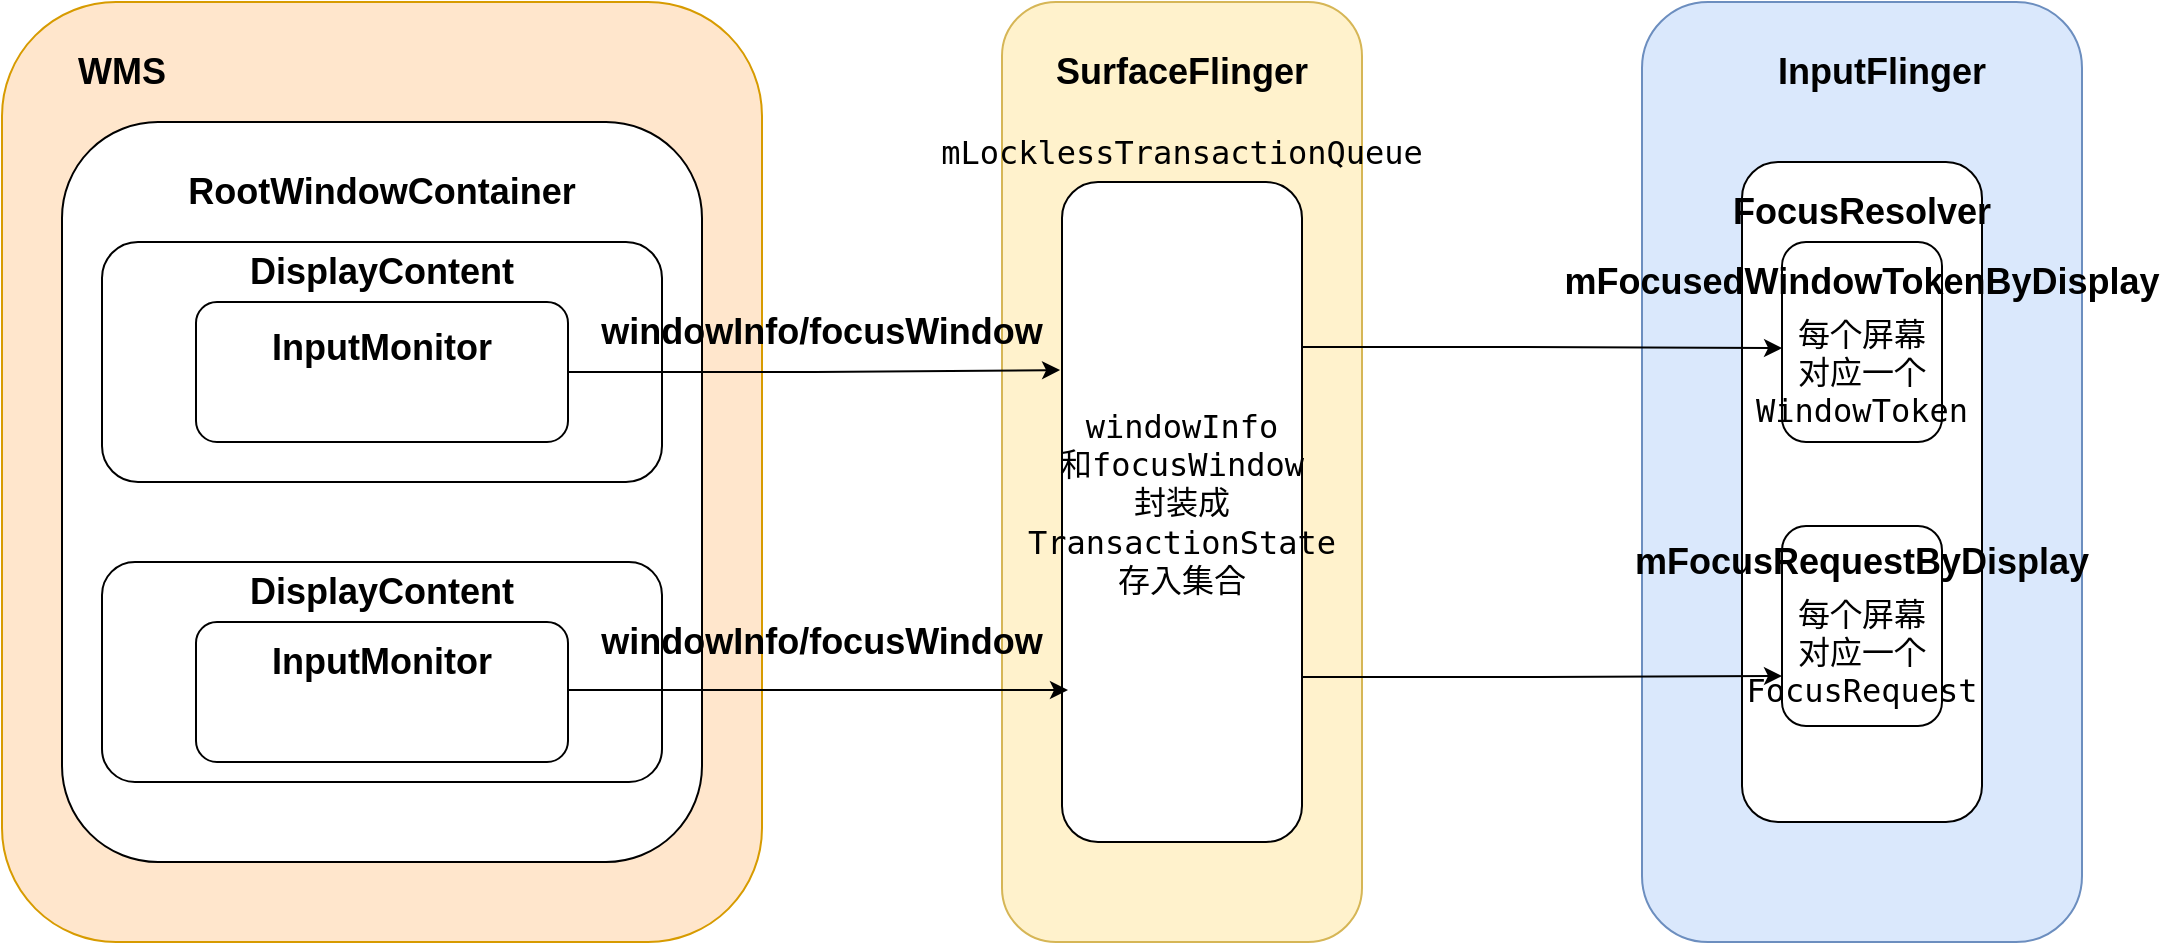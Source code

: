 <mxfile version="25.0.3">
  <diagram name="第 1 页" id="wuffYNCdtXBAXJ_kR7Sy">
    <mxGraphModel dx="2074" dy="1051" grid="1" gridSize="10" guides="1" tooltips="1" connect="1" arrows="1" fold="1" page="1" pageScale="1" pageWidth="827" pageHeight="1169" math="0" shadow="0">
      <root>
        <mxCell id="0" />
        <mxCell id="1" parent="0" />
        <mxCell id="uQv0-Gy8HcvcPN8NiD0A-1" value="" style="rounded=1;whiteSpace=wrap;html=1;glass=0;fillColor=#ffe6cc;strokeColor=#d79b00;" parent="1" vertex="1">
          <mxGeometry x="150" y="250" width="380" height="470" as="geometry" />
        </mxCell>
        <mxCell id="uQv0-Gy8HcvcPN8NiD0A-2" value="&lt;b&gt;&lt;font style=&quot;font-size: 18px;&quot;&gt;WMS&lt;/font&gt;&lt;/b&gt;" style="text;align=center;html=1;verticalAlign=middle;whiteSpace=wrap;rounded=0;" parent="1" vertex="1">
          <mxGeometry x="180" y="270" width="60" height="30" as="geometry" />
        </mxCell>
        <mxCell id="uQv0-Gy8HcvcPN8NiD0A-3" value="" style="rounded=1;whiteSpace=wrap;html=1;" parent="1" vertex="1">
          <mxGeometry x="180" y="310" width="320" height="370" as="geometry" />
        </mxCell>
        <mxCell id="uQv0-Gy8HcvcPN8NiD0A-5" value="&lt;b&gt;&lt;font style=&quot;font-size: 18px;&quot;&gt;RootWindowContainer&lt;/font&gt;&lt;/b&gt;" style="text;align=center;html=1;verticalAlign=middle;whiteSpace=wrap;rounded=0;" parent="1" vertex="1">
          <mxGeometry x="310" y="330" width="60" height="30" as="geometry" />
        </mxCell>
        <mxCell id="uQv0-Gy8HcvcPN8NiD0A-7" value="" style="rounded=1;whiteSpace=wrap;html=1;" parent="1" vertex="1">
          <mxGeometry x="200" y="370" width="280" height="120" as="geometry" />
        </mxCell>
        <mxCell id="uQv0-Gy8HcvcPN8NiD0A-8" value="&lt;b&gt;&lt;font style=&quot;font-size: 18px;&quot;&gt;DisplayContent&lt;/font&gt;&lt;/b&gt;" style="text;align=center;html=1;verticalAlign=middle;whiteSpace=wrap;rounded=0;" parent="1" vertex="1">
          <mxGeometry x="310" y="370" width="60" height="30" as="geometry" />
        </mxCell>
        <mxCell id="uQv0-Gy8HcvcPN8NiD0A-9" value="" style="rounded=1;whiteSpace=wrap;html=1;" parent="1" vertex="1">
          <mxGeometry x="200" y="530" width="280" height="110" as="geometry" />
        </mxCell>
        <mxCell id="uQv0-Gy8HcvcPN8NiD0A-10" value="&lt;b&gt;&lt;font style=&quot;font-size: 18px;&quot;&gt;DisplayContent&lt;/font&gt;&lt;/b&gt;" style="text;align=center;html=1;verticalAlign=middle;whiteSpace=wrap;rounded=0;" parent="1" vertex="1">
          <mxGeometry x="310" y="530" width="60" height="30" as="geometry" />
        </mxCell>
        <mxCell id="uQv0-Gy8HcvcPN8NiD0A-13" value="" style="rounded=1;whiteSpace=wrap;html=1;" parent="1" vertex="1">
          <mxGeometry x="247" y="400" width="186" height="70" as="geometry" />
        </mxCell>
        <mxCell id="uQv0-Gy8HcvcPN8NiD0A-14" value="&lt;b&gt;&lt;font style=&quot;font-size: 18px;&quot;&gt;InputMonitor&lt;/font&gt;&lt;/b&gt;" style="text;align=center;html=1;verticalAlign=middle;whiteSpace=wrap;rounded=0;" parent="1" vertex="1">
          <mxGeometry x="310" y="405" width="60" height="35" as="geometry" />
        </mxCell>
        <mxCell id="uQv0-Gy8HcvcPN8NiD0A-15" value="" style="rounded=1;whiteSpace=wrap;html=1;" parent="1" vertex="1">
          <mxGeometry x="247" y="560" width="186" height="70" as="geometry" />
        </mxCell>
        <mxCell id="uQv0-Gy8HcvcPN8NiD0A-16" value="&lt;b&gt;&lt;font style=&quot;font-size: 18px;&quot;&gt;InputMonitor&lt;/font&gt;&lt;/b&gt;" style="text;align=center;html=1;verticalAlign=middle;whiteSpace=wrap;rounded=0;" parent="1" vertex="1">
          <mxGeometry x="310" y="565" width="60" height="30" as="geometry" />
        </mxCell>
        <mxCell id="uQv0-Gy8HcvcPN8NiD0A-19" value="" style="rounded=1;whiteSpace=wrap;html=1;fillColor=#fff2cc;strokeColor=#d6b656;" parent="1" vertex="1">
          <mxGeometry x="650" y="250" width="180" height="470" as="geometry" />
        </mxCell>
        <mxCell id="uQv0-Gy8HcvcPN8NiD0A-20" value="&lt;b&gt;&lt;font style=&quot;font-size: 18px;&quot;&gt;SurfaceFlinger&lt;/font&gt;&lt;/b&gt;" style="text;align=center;html=1;verticalAlign=middle;whiteSpace=wrap;rounded=0;" parent="1" vertex="1">
          <mxGeometry x="710" y="270" width="60" height="30" as="geometry" />
        </mxCell>
        <mxCell id="uQv0-Gy8HcvcPN8NiD0A-23" value="" style="rounded=1;whiteSpace=wrap;html=1;fillColor=#dae8fc;strokeColor=#6c8ebf;" parent="1" vertex="1">
          <mxGeometry x="970" y="250" width="220" height="470" as="geometry" />
        </mxCell>
        <mxCell id="uQv0-Gy8HcvcPN8NiD0A-24" value="&lt;b&gt;&lt;font style=&quot;font-size: 18px;&quot;&gt;InputFlinger&lt;/font&gt;&lt;/b&gt;" style="text;align=center;html=1;verticalAlign=middle;whiteSpace=wrap;rounded=0;" parent="1" vertex="1">
          <mxGeometry x="1060" y="270" width="60" height="30" as="geometry" />
        </mxCell>
        <mxCell id="uQv0-Gy8HcvcPN8NiD0A-25" value="" style="rounded=1;whiteSpace=wrap;html=1;" parent="1" vertex="1">
          <mxGeometry x="680" y="340" width="120" height="330" as="geometry" />
        </mxCell>
        <mxCell id="uQv0-Gy8HcvcPN8NiD0A-26" value="&lt;div style=&quot;font-family: &amp;quot;JetBrains Mono&amp;quot;, monospace; font-size: 12pt; white-space: pre;&quot;&gt;mLocklessTransactionQueue&lt;/div&gt;" style="text;align=center;html=1;verticalAlign=middle;whiteSpace=wrap;rounded=0;" parent="1" vertex="1">
          <mxGeometry x="710" y="310" width="60" height="30" as="geometry" />
        </mxCell>
        <mxCell id="uQv0-Gy8HcvcPN8NiD0A-30" style="edgeStyle=orthogonalEdgeStyle;rounded=0;orthogonalLoop=1;jettySize=auto;html=1;exitX=1;exitY=0.5;exitDx=0;exitDy=0;entryX=-0.008;entryY=0.285;entryDx=0;entryDy=0;entryPerimeter=0;" parent="1" source="uQv0-Gy8HcvcPN8NiD0A-13" target="uQv0-Gy8HcvcPN8NiD0A-25" edge="1">
          <mxGeometry relative="1" as="geometry" />
        </mxCell>
        <mxCell id="uQv0-Gy8HcvcPN8NiD0A-32" style="edgeStyle=orthogonalEdgeStyle;rounded=0;orthogonalLoop=1;jettySize=auto;html=1;exitX=1;exitY=0.5;exitDx=0;exitDy=0;entryX=0.019;entryY=0.329;entryDx=0;entryDy=0;entryPerimeter=0;" parent="1" edge="1">
          <mxGeometry relative="1" as="geometry">
            <mxPoint x="433" y="594" as="sourcePoint" />
            <mxPoint x="683" y="594" as="targetPoint" />
          </mxGeometry>
        </mxCell>
        <mxCell id="uQv0-Gy8HcvcPN8NiD0A-33" value="&lt;span style=&quot;font-size: 18px;&quot;&gt;&lt;b&gt;windowInfo/focusWindow&lt;/b&gt;&lt;/span&gt;" style="text;align=center;html=1;verticalAlign=middle;whiteSpace=wrap;rounded=0;" parent="1" vertex="1">
          <mxGeometry x="530" y="400" width="60" height="30" as="geometry" />
        </mxCell>
        <mxCell id="uQv0-Gy8HcvcPN8NiD0A-35" value="&lt;span style=&quot;font-size: 18px;&quot;&gt;&lt;b&gt;windowInfo/focusWindow&lt;/b&gt;&lt;/span&gt;" style="text;align=center;html=1;verticalAlign=middle;whiteSpace=wrap;rounded=0;" parent="1" vertex="1">
          <mxGeometry x="530" y="555" width="60" height="30" as="geometry" />
        </mxCell>
        <mxCell id="uQv0-Gy8HcvcPN8NiD0A-37" value="" style="rounded=1;whiteSpace=wrap;html=1;" parent="1" vertex="1">
          <mxGeometry x="1020" y="330" width="120" height="330" as="geometry" />
        </mxCell>
        <mxCell id="uQv0-Gy8HcvcPN8NiD0A-38" value="&lt;span style=&quot;font-size: 18px;&quot;&gt;&lt;b&gt;FocusResolver&lt;/b&gt;&lt;/span&gt;" style="text;align=center;html=1;verticalAlign=middle;whiteSpace=wrap;rounded=0;" parent="1" vertex="1">
          <mxGeometry x="1050" y="340" width="60" height="30" as="geometry" />
        </mxCell>
        <mxCell id="uQv0-Gy8HcvcPN8NiD0A-39" value="" style="rounded=1;whiteSpace=wrap;html=1;fontFamily=Helvetica;fontSize=11;fontColor=default;labelBackgroundColor=default;" parent="1" vertex="1">
          <mxGeometry x="1040" y="370" width="80" height="100" as="geometry" />
        </mxCell>
        <mxCell id="uQv0-Gy8HcvcPN8NiD0A-40" value="&lt;span style=&quot;font-size: 18px;&quot;&gt;&lt;b&gt;mFocusedWindowTokenByDisplay&lt;/b&gt;&lt;/span&gt;" style="text;align=center;html=1;verticalAlign=middle;whiteSpace=wrap;rounded=0;" parent="1" vertex="1">
          <mxGeometry x="1050" y="375" width="60" height="30" as="geometry" />
        </mxCell>
        <mxCell id="uQv0-Gy8HcvcPN8NiD0A-41" value="" style="rounded=1;whiteSpace=wrap;html=1;fontFamily=Helvetica;fontSize=11;fontColor=default;labelBackgroundColor=default;" parent="1" vertex="1">
          <mxGeometry x="1040" y="512" width="80" height="100" as="geometry" />
        </mxCell>
        <mxCell id="uQv0-Gy8HcvcPN8NiD0A-42" value="&lt;span style=&quot;font-size: 18px;&quot;&gt;&lt;b&gt;mFocusRequestByDisplay&lt;/b&gt;&lt;/span&gt;" style="text;align=center;html=1;verticalAlign=middle;whiteSpace=wrap;rounded=0;" parent="1" vertex="1">
          <mxGeometry x="1050" y="515" width="60" height="30" as="geometry" />
        </mxCell>
        <mxCell id="uQv0-Gy8HcvcPN8NiD0A-43" style="edgeStyle=orthogonalEdgeStyle;shape=connector;rounded=0;orthogonalLoop=1;jettySize=auto;html=1;exitX=1;exitY=0.25;exitDx=0;exitDy=0;entryX=0.167;entryY=0.282;entryDx=0;entryDy=0;entryPerimeter=0;strokeColor=default;align=center;verticalAlign=middle;fontFamily=Helvetica;fontSize=11;fontColor=default;labelBackgroundColor=default;endArrow=classic;" parent="1" source="uQv0-Gy8HcvcPN8NiD0A-25" target="uQv0-Gy8HcvcPN8NiD0A-37" edge="1">
          <mxGeometry relative="1" as="geometry" />
        </mxCell>
        <mxCell id="uQv0-Gy8HcvcPN8NiD0A-44" style="edgeStyle=orthogonalEdgeStyle;shape=connector;rounded=0;orthogonalLoop=1;jettySize=auto;html=1;exitX=1;exitY=0.75;exitDx=0;exitDy=0;entryX=0;entryY=0.75;entryDx=0;entryDy=0;strokeColor=default;align=center;verticalAlign=middle;fontFamily=Helvetica;fontSize=11;fontColor=default;labelBackgroundColor=default;endArrow=classic;" parent="1" source="uQv0-Gy8HcvcPN8NiD0A-25" target="uQv0-Gy8HcvcPN8NiD0A-41" edge="1">
          <mxGeometry relative="1" as="geometry" />
        </mxCell>
        <mxCell id="uQv0-Gy8HcvcPN8NiD0A-45" value="&lt;div style=&quot;font-family: &amp;quot;JetBrains Mono&amp;quot;, monospace; font-size: 12pt; white-space: pre;&quot;&gt;windowInfo&lt;/div&gt;&lt;div style=&quot;font-family: &amp;quot;JetBrains Mono&amp;quot;, monospace; font-size: 12pt; white-space: pre;&quot;&gt;和focusWindow&lt;/div&gt;&lt;div style=&quot;font-family: &amp;quot;JetBrains Mono&amp;quot;, monospace; font-size: 12pt; white-space: pre;&quot;&gt;封装成&lt;/div&gt;&lt;div style=&quot;font-family: &amp;quot;JetBrains Mono&amp;quot;, monospace; font-size: 12pt; white-space: pre;&quot;&gt;TransactionState&lt;/div&gt;&lt;div style=&quot;font-family: &amp;quot;JetBrains Mono&amp;quot;, monospace; font-size: 12pt; white-space: pre;&quot;&gt;存入集合&lt;/div&gt;&lt;div style=&quot;font-family: &amp;quot;JetBrains Mono&amp;quot;, monospace; font-size: 12pt; white-space: pre;&quot;&gt;&lt;br&gt;&lt;/div&gt;" style="text;align=center;html=1;verticalAlign=middle;whiteSpace=wrap;rounded=0;" parent="1" vertex="1">
          <mxGeometry x="710" y="400" width="60" height="220" as="geometry" />
        </mxCell>
        <mxCell id="uQv0-Gy8HcvcPN8NiD0A-46" value="&lt;div style=&quot;font-family: &amp;quot;JetBrains Mono&amp;quot;, monospace; font-size: 12pt; white-space: pre;&quot;&gt;每个屏幕&lt;/div&gt;&lt;div style=&quot;font-family: &amp;quot;JetBrains Mono&amp;quot;, monospace; font-size: 12pt; white-space: pre;&quot;&gt;对应一个&lt;/div&gt;&lt;div style=&quot;font-family: &amp;quot;JetBrains Mono&amp;quot;, monospace; font-size: 12pt; white-space: pre;&quot;&gt;WindowToken&lt;/div&gt;" style="text;align=center;html=1;verticalAlign=middle;whiteSpace=wrap;rounded=0;" parent="1" vertex="1">
          <mxGeometry x="1050" y="360" width="60" height="150" as="geometry" />
        </mxCell>
        <mxCell id="uQv0-Gy8HcvcPN8NiD0A-47" value="&lt;div style=&quot;font-family: &amp;quot;JetBrains Mono&amp;quot;, monospace; font-size: 12pt; white-space: pre;&quot;&gt;每个屏幕&lt;/div&gt;&lt;div style=&quot;font-family: &amp;quot;JetBrains Mono&amp;quot;, monospace; font-size: 12pt; white-space: pre;&quot;&gt;对应一个&lt;/div&gt;&lt;div style=&quot;font-family: &amp;quot;JetBrains Mono&amp;quot;, monospace; font-size: 12pt; white-space: pre;&quot;&gt;FocusRequest&lt;/div&gt;" style="text;align=center;html=1;verticalAlign=middle;whiteSpace=wrap;rounded=0;" parent="1" vertex="1">
          <mxGeometry x="1050" y="500" width="60" height="150" as="geometry" />
        </mxCell>
      </root>
    </mxGraphModel>
  </diagram>
</mxfile>
